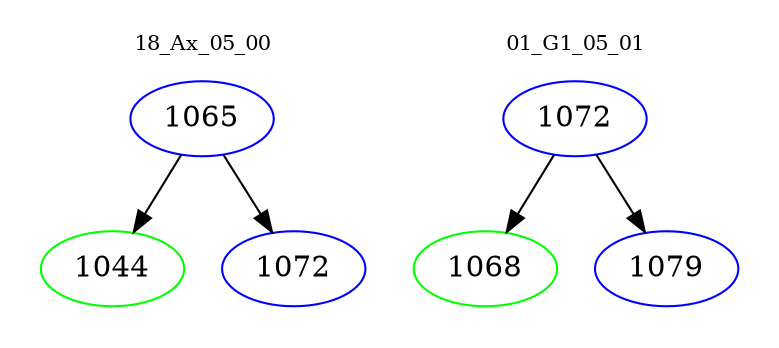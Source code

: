 digraph{
subgraph cluster_0 {
color = white
label = "18_Ax_05_00";
fontsize=10;
T0_1065 [label="1065", color="blue"]
T0_1065 -> T0_1044 [color="black"]
T0_1044 [label="1044", color="green"]
T0_1065 -> T0_1072 [color="black"]
T0_1072 [label="1072", color="blue"]
}
subgraph cluster_1 {
color = white
label = "01_G1_05_01";
fontsize=10;
T1_1072 [label="1072", color="blue"]
T1_1072 -> T1_1068 [color="black"]
T1_1068 [label="1068", color="green"]
T1_1072 -> T1_1079 [color="black"]
T1_1079 [label="1079", color="blue"]
}
}
